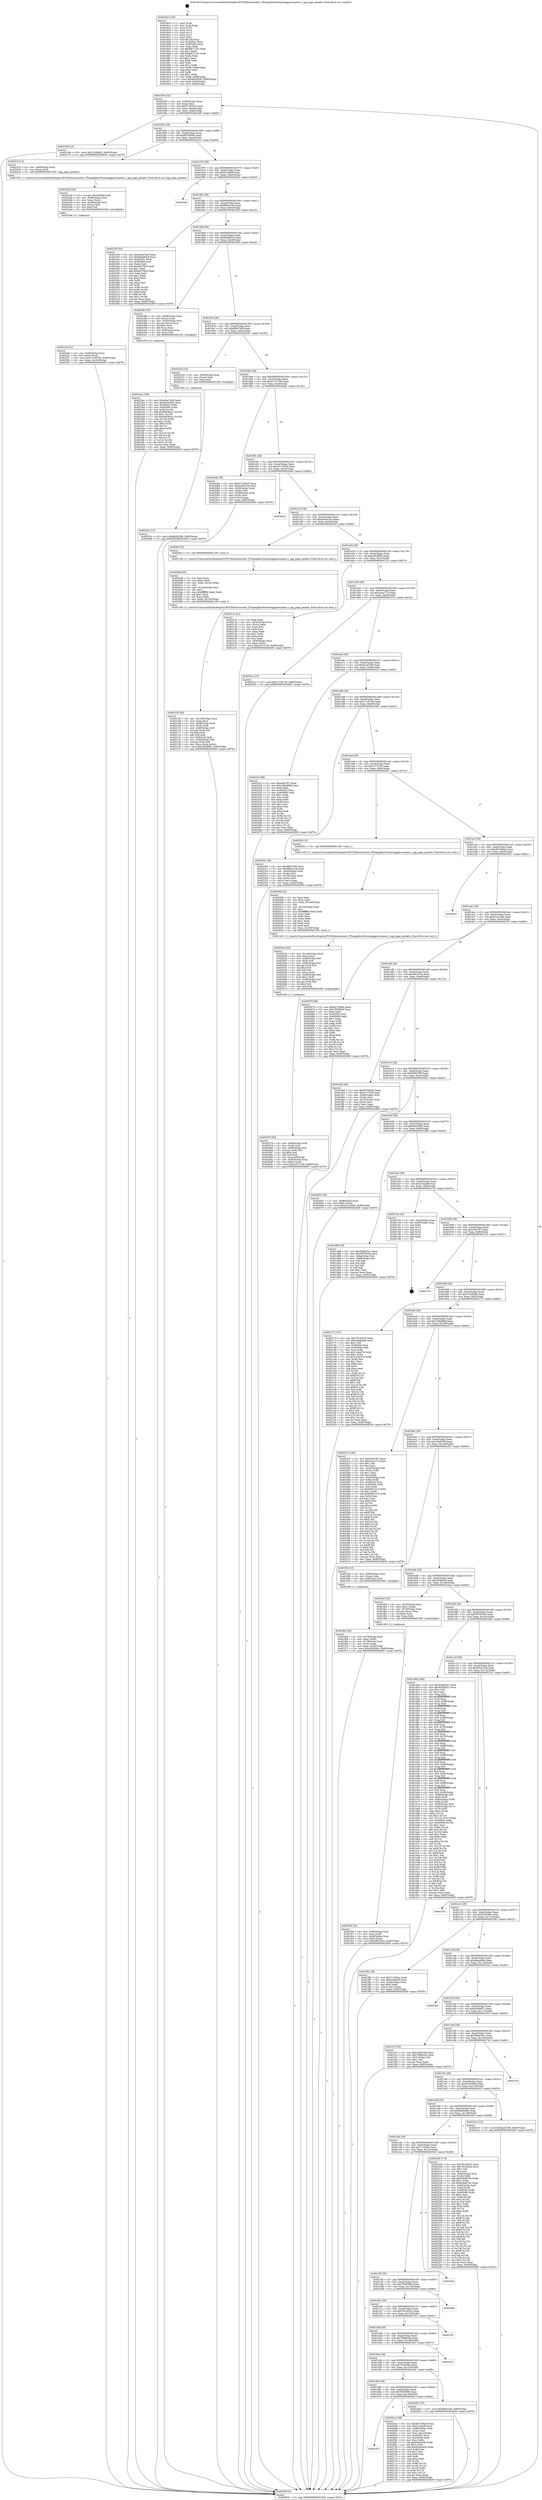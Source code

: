digraph "0x4018c0" {
  label = "0x4018c0 (/mnt/c/Users/mathe/Desktop/tcc/POCII/binaries/extr_FFmpeglibavformatoggparsespeex.c_ogg_page_packets_Final-ollvm.out::main(0))"
  labelloc = "t"
  node[shape=record]

  Entry [label="",width=0.3,height=0.3,shape=circle,fillcolor=black,style=filled]
  "0x401934" [label="{
     0x401934 [32]\l
     | [instrs]\l
     &nbsp;&nbsp;0x401934 \<+6\>: mov -0x90(%rbp),%eax\l
     &nbsp;&nbsp;0x40193a \<+2\>: mov %eax,%ecx\l
     &nbsp;&nbsp;0x40193c \<+6\>: sub $0x87228425,%ecx\l
     &nbsp;&nbsp;0x401942 \<+6\>: mov %eax,-0xa4(%rbp)\l
     &nbsp;&nbsp;0x401948 \<+6\>: mov %ecx,-0xa8(%rbp)\l
     &nbsp;&nbsp;0x40194e \<+6\>: je 0000000000402166 \<main+0x8a6\>\l
  }"]
  "0x402166" [label="{
     0x402166 [15]\l
     | [instrs]\l
     &nbsp;&nbsp;0x402166 \<+10\>: movl $0x123d9dd2,-0x90(%rbp)\l
     &nbsp;&nbsp;0x402170 \<+5\>: jmp 0000000000402839 \<main+0xf79\>\l
  }"]
  "0x401954" [label="{
     0x401954 [28]\l
     | [instrs]\l
     &nbsp;&nbsp;0x401954 \<+5\>: jmp 0000000000401959 \<main+0x99\>\l
     &nbsp;&nbsp;0x401959 \<+6\>: mov -0xa4(%rbp),%eax\l
     &nbsp;&nbsp;0x40195f \<+5\>: sub $0x8f74d0dd,%eax\l
     &nbsp;&nbsp;0x401964 \<+6\>: mov %eax,-0xac(%rbp)\l
     &nbsp;&nbsp;0x40196a \<+6\>: je 00000000004022c4 \<main+0xa04\>\l
  }"]
  Exit [label="",width=0.3,height=0.3,shape=circle,fillcolor=black,style=filled,peripheries=2]
  "0x4022c4" [label="{
     0x4022c4 [12]\l
     | [instrs]\l
     &nbsp;&nbsp;0x4022c4 \<+4\>: mov -0x68(%rbp),%rax\l
     &nbsp;&nbsp;0x4022c8 \<+3\>: mov (%rax),%rdi\l
     &nbsp;&nbsp;0x4022cb \<+5\>: call 00000000004015f0 \<ogg_page_packets\>\l
     | [calls]\l
     &nbsp;&nbsp;0x4015f0 \{1\} (/mnt/c/Users/mathe/Desktop/tcc/POCII/binaries/extr_FFmpeglibavformatoggparsespeex.c_ogg_page_packets_Final-ollvm.out::ogg_page_packets)\l
  }"]
  "0x401970" [label="{
     0x401970 [28]\l
     | [instrs]\l
     &nbsp;&nbsp;0x401970 \<+5\>: jmp 0000000000401975 \<main+0xb5\>\l
     &nbsp;&nbsp;0x401975 \<+6\>: mov -0xa4(%rbp),%eax\l
     &nbsp;&nbsp;0x40197b \<+5\>: sub $0x921ef82f,%eax\l
     &nbsp;&nbsp;0x401980 \<+6\>: mov %eax,-0xb0(%rbp)\l
     &nbsp;&nbsp;0x401986 \<+6\>: je 00000000004025ed \<main+0xd2d\>\l
  }"]
  "0x401d7c" [label="{
     0x401d7c\l
  }", style=dashed]
  "0x4025ed" [label="{
     0x4025ed\l
  }", style=dashed]
  "0x40198c" [label="{
     0x40198c [28]\l
     | [instrs]\l
     &nbsp;&nbsp;0x40198c \<+5\>: jmp 0000000000401991 \<main+0xd1\>\l
     &nbsp;&nbsp;0x401991 \<+6\>: mov -0xa4(%rbp),%eax\l
     &nbsp;&nbsp;0x401997 \<+5\>: sub $0x996c2c38,%eax\l
     &nbsp;&nbsp;0x40199c \<+6\>: mov %eax,-0xb4(%rbp)\l
     &nbsp;&nbsp;0x4019a2 \<+6\>: je 0000000000402330 \<main+0xa70\>\l
  }"]
  "0x4026ce" [label="{
     0x4026ce [108]\l
     | [instrs]\l
     &nbsp;&nbsp;0x4026ce \<+5\>: mov $0xd073b6eb,%eax\l
     &nbsp;&nbsp;0x4026d3 \<+5\>: mov $0x210aad8,%ecx\l
     &nbsp;&nbsp;0x4026d8 \<+7\>: mov -0x88(%rbp),%rdx\l
     &nbsp;&nbsp;0x4026df \<+2\>: mov (%rdx),%esi\l
     &nbsp;&nbsp;0x4026e1 \<+3\>: mov %esi,-0x2c(%rbp)\l
     &nbsp;&nbsp;0x4026e4 \<+7\>: mov 0x40505c,%esi\l
     &nbsp;&nbsp;0x4026eb \<+7\>: mov 0x405060,%edi\l
     &nbsp;&nbsp;0x4026f2 \<+3\>: mov %esi,%r8d\l
     &nbsp;&nbsp;0x4026f5 \<+7\>: sub $0x83e0c45b,%r8d\l
     &nbsp;&nbsp;0x4026fc \<+4\>: sub $0x1,%r8d\l
     &nbsp;&nbsp;0x402700 \<+7\>: add $0x83e0c45b,%r8d\l
     &nbsp;&nbsp;0x402707 \<+4\>: imul %r8d,%esi\l
     &nbsp;&nbsp;0x40270b \<+3\>: and $0x1,%esi\l
     &nbsp;&nbsp;0x40270e \<+3\>: cmp $0x0,%esi\l
     &nbsp;&nbsp;0x402711 \<+4\>: sete %r9b\l
     &nbsp;&nbsp;0x402715 \<+3\>: cmp $0xa,%edi\l
     &nbsp;&nbsp;0x402718 \<+4\>: setl %r10b\l
     &nbsp;&nbsp;0x40271c \<+3\>: mov %r9b,%r11b\l
     &nbsp;&nbsp;0x40271f \<+3\>: and %r10b,%r11b\l
     &nbsp;&nbsp;0x402722 \<+3\>: xor %r10b,%r9b\l
     &nbsp;&nbsp;0x402725 \<+3\>: or %r9b,%r11b\l
     &nbsp;&nbsp;0x402728 \<+4\>: test $0x1,%r11b\l
     &nbsp;&nbsp;0x40272c \<+3\>: cmovne %ecx,%eax\l
     &nbsp;&nbsp;0x40272f \<+6\>: mov %eax,-0x90(%rbp)\l
     &nbsp;&nbsp;0x402735 \<+5\>: jmp 0000000000402839 \<main+0xf79\>\l
  }"]
  "0x402330" [label="{
     0x402330 [91]\l
     | [instrs]\l
     &nbsp;&nbsp;0x402330 \<+5\>: mov $0x40ae7dc8,%eax\l
     &nbsp;&nbsp;0x402335 \<+5\>: mov $0x9abd83c9,%ecx\l
     &nbsp;&nbsp;0x40233a \<+7\>: mov 0x40505c,%edx\l
     &nbsp;&nbsp;0x402341 \<+7\>: mov 0x405060,%esi\l
     &nbsp;&nbsp;0x402348 \<+2\>: mov %edx,%edi\l
     &nbsp;&nbsp;0x40234a \<+6\>: sub $0x465790cf,%edi\l
     &nbsp;&nbsp;0x402350 \<+3\>: sub $0x1,%edi\l
     &nbsp;&nbsp;0x402353 \<+6\>: add $0x465790cf,%edi\l
     &nbsp;&nbsp;0x402359 \<+3\>: imul %edi,%edx\l
     &nbsp;&nbsp;0x40235c \<+3\>: and $0x1,%edx\l
     &nbsp;&nbsp;0x40235f \<+3\>: cmp $0x0,%edx\l
     &nbsp;&nbsp;0x402362 \<+4\>: sete %r8b\l
     &nbsp;&nbsp;0x402366 \<+3\>: cmp $0xa,%esi\l
     &nbsp;&nbsp;0x402369 \<+4\>: setl %r9b\l
     &nbsp;&nbsp;0x40236d \<+3\>: mov %r8b,%r10b\l
     &nbsp;&nbsp;0x402370 \<+3\>: and %r9b,%r10b\l
     &nbsp;&nbsp;0x402373 \<+3\>: xor %r9b,%r8b\l
     &nbsp;&nbsp;0x402376 \<+3\>: or %r8b,%r10b\l
     &nbsp;&nbsp;0x402379 \<+4\>: test $0x1,%r10b\l
     &nbsp;&nbsp;0x40237d \<+3\>: cmovne %ecx,%eax\l
     &nbsp;&nbsp;0x402380 \<+6\>: mov %eax,-0x90(%rbp)\l
     &nbsp;&nbsp;0x402386 \<+5\>: jmp 0000000000402839 \<main+0xf79\>\l
  }"]
  "0x4019a8" [label="{
     0x4019a8 [28]\l
     | [instrs]\l
     &nbsp;&nbsp;0x4019a8 \<+5\>: jmp 00000000004019ad \<main+0xed\>\l
     &nbsp;&nbsp;0x4019ad \<+6\>: mov -0xa4(%rbp),%eax\l
     &nbsp;&nbsp;0x4019b3 \<+5\>: sub $0x9abd83c9,%eax\l
     &nbsp;&nbsp;0x4019b8 \<+6\>: mov %eax,-0xb8(%rbp)\l
     &nbsp;&nbsp;0x4019be \<+6\>: je 000000000040238b \<main+0xacb\>\l
  }"]
  "0x40253c" [label="{
     0x40253c [15]\l
     | [instrs]\l
     &nbsp;&nbsp;0x40253c \<+10\>: movl $0xfd092386,-0x90(%rbp)\l
     &nbsp;&nbsp;0x402546 \<+5\>: jmp 0000000000402839 \<main+0xf79\>\l
  }"]
  "0x40238b" [label="{
     0x40238b [33]\l
     | [instrs]\l
     &nbsp;&nbsp;0x40238b \<+4\>: mov -0x68(%rbp),%rax\l
     &nbsp;&nbsp;0x40238f \<+3\>: mov (%rax),%rax\l
     &nbsp;&nbsp;0x402392 \<+4\>: mov -0x40(%rbp),%rcx\l
     &nbsp;&nbsp;0x402396 \<+3\>: movslq (%rcx),%rcx\l
     &nbsp;&nbsp;0x402399 \<+4\>: shl $0x4,%rcx\l
     &nbsp;&nbsp;0x40239d \<+3\>: add %rcx,%rax\l
     &nbsp;&nbsp;0x4023a0 \<+4\>: mov 0x8(%rax),%rax\l
     &nbsp;&nbsp;0x4023a4 \<+3\>: mov %rax,%rdi\l
     &nbsp;&nbsp;0x4023a7 \<+5\>: call 0000000000401030 \<free@plt\>\l
     | [calls]\l
     &nbsp;&nbsp;0x401030 \{1\} (unknown)\l
  }"]
  "0x4019c4" [label="{
     0x4019c4 [28]\l
     | [instrs]\l
     &nbsp;&nbsp;0x4019c4 \<+5\>: jmp 00000000004019c9 \<main+0x109\>\l
     &nbsp;&nbsp;0x4019c9 \<+6\>: mov -0xa4(%rbp),%eax\l
     &nbsp;&nbsp;0x4019cf \<+5\>: sub $0x9f947409,%eax\l
     &nbsp;&nbsp;0x4019d4 \<+6\>: mov %eax,-0xbc(%rbp)\l
     &nbsp;&nbsp;0x4019da \<+6\>: je 000000000040252d \<main+0xc6d\>\l
  }"]
  "0x4023ac" [label="{
     0x4023ac [100]\l
     | [instrs]\l
     &nbsp;&nbsp;0x4023ac \<+5\>: mov $0x40ae7dc8,%edx\l
     &nbsp;&nbsp;0x4023b1 \<+5\>: mov $0x620340d3,%esi\l
     &nbsp;&nbsp;0x4023b6 \<+8\>: mov 0x40505c,%r8d\l
     &nbsp;&nbsp;0x4023be \<+8\>: mov 0x405060,%r9d\l
     &nbsp;&nbsp;0x4023c6 \<+3\>: mov %r8d,%r10d\l
     &nbsp;&nbsp;0x4023c9 \<+7\>: add $0x90836ca1,%r10d\l
     &nbsp;&nbsp;0x4023d0 \<+4\>: sub $0x1,%r10d\l
     &nbsp;&nbsp;0x4023d4 \<+7\>: sub $0x90836ca1,%r10d\l
     &nbsp;&nbsp;0x4023db \<+4\>: imul %r10d,%r8d\l
     &nbsp;&nbsp;0x4023df \<+4\>: and $0x1,%r8d\l
     &nbsp;&nbsp;0x4023e3 \<+4\>: cmp $0x0,%r8d\l
     &nbsp;&nbsp;0x4023e7 \<+4\>: sete %r11b\l
     &nbsp;&nbsp;0x4023eb \<+4\>: cmp $0xa,%r9d\l
     &nbsp;&nbsp;0x4023ef \<+3\>: setl %bl\l
     &nbsp;&nbsp;0x4023f2 \<+3\>: mov %r11b,%r14b\l
     &nbsp;&nbsp;0x4023f5 \<+3\>: and %bl,%r14b\l
     &nbsp;&nbsp;0x4023f8 \<+3\>: xor %bl,%r11b\l
     &nbsp;&nbsp;0x4023fb \<+3\>: or %r11b,%r14b\l
     &nbsp;&nbsp;0x4023fe \<+4\>: test $0x1,%r14b\l
     &nbsp;&nbsp;0x402402 \<+3\>: cmovne %esi,%edx\l
     &nbsp;&nbsp;0x402405 \<+6\>: mov %edx,-0x90(%rbp)\l
     &nbsp;&nbsp;0x40240b \<+5\>: jmp 0000000000402839 \<main+0xf79\>\l
  }"]
  "0x40252d" [label="{
     0x40252d [15]\l
     | [instrs]\l
     &nbsp;&nbsp;0x40252d \<+4\>: mov -0x68(%rbp),%rax\l
     &nbsp;&nbsp;0x402531 \<+3\>: mov (%rax),%rax\l
     &nbsp;&nbsp;0x402534 \<+3\>: mov %rax,%rdi\l
     &nbsp;&nbsp;0x402537 \<+5\>: call 0000000000401030 \<free@plt\>\l
     | [calls]\l
     &nbsp;&nbsp;0x401030 \{1\} (unknown)\l
  }"]
  "0x4019e0" [label="{
     0x4019e0 [28]\l
     | [instrs]\l
     &nbsp;&nbsp;0x4019e0 \<+5\>: jmp 00000000004019e5 \<main+0x125\>\l
     &nbsp;&nbsp;0x4019e5 \<+6\>: mov -0xa4(%rbp),%eax\l
     &nbsp;&nbsp;0x4019eb \<+5\>: sub $0xa1071328,%eax\l
     &nbsp;&nbsp;0x4019f0 \<+6\>: mov %eax,-0xc0(%rbp)\l
     &nbsp;&nbsp;0x4019f6 \<+6\>: je 00000000004020ab \<main+0x7eb\>\l
  }"]
  "0x4022ed" [label="{
     0x4022ed [31]\l
     | [instrs]\l
     &nbsp;&nbsp;0x4022ed \<+4\>: mov -0x40(%rbp),%rcx\l
     &nbsp;&nbsp;0x4022f1 \<+6\>: movl $0x0,(%rcx)\l
     &nbsp;&nbsp;0x4022f7 \<+10\>: movl $0xc71d574b,-0x90(%rbp)\l
     &nbsp;&nbsp;0x402301 \<+6\>: mov %eax,-0x154(%rbp)\l
     &nbsp;&nbsp;0x402307 \<+5\>: jmp 0000000000402839 \<main+0xf79\>\l
  }"]
  "0x4020ab" [label="{
     0x4020ab [36]\l
     | [instrs]\l
     &nbsp;&nbsp;0x4020ab \<+5\>: mov $0x87228425,%eax\l
     &nbsp;&nbsp;0x4020b0 \<+5\>: mov $0xa4544164,%ecx\l
     &nbsp;&nbsp;0x4020b5 \<+4\>: mov -0x50(%rbp),%rdx\l
     &nbsp;&nbsp;0x4020b9 \<+2\>: mov (%rdx),%esi\l
     &nbsp;&nbsp;0x4020bb \<+4\>: mov -0x58(%rbp),%rdx\l
     &nbsp;&nbsp;0x4020bf \<+2\>: cmp (%rdx),%esi\l
     &nbsp;&nbsp;0x4020c1 \<+3\>: cmovl %ecx,%eax\l
     &nbsp;&nbsp;0x4020c4 \<+6\>: mov %eax,-0x90(%rbp)\l
     &nbsp;&nbsp;0x4020ca \<+5\>: jmp 0000000000402839 \<main+0xf79\>\l
  }"]
  "0x4019fc" [label="{
     0x4019fc [28]\l
     | [instrs]\l
     &nbsp;&nbsp;0x4019fc \<+5\>: jmp 0000000000401a01 \<main+0x141\>\l
     &nbsp;&nbsp;0x401a01 \<+6\>: mov -0xa4(%rbp),%eax\l
     &nbsp;&nbsp;0x401a07 \<+5\>: sub $0xa311b55d,%eax\l
     &nbsp;&nbsp;0x401a0c \<+6\>: mov %eax,-0xc4(%rbp)\l
     &nbsp;&nbsp;0x401a12 \<+6\>: je 000000000040264d \<main+0xd8d\>\l
  }"]
  "0x4022d0" [label="{
     0x4022d0 [29]\l
     | [instrs]\l
     &nbsp;&nbsp;0x4022d0 \<+10\>: movabs $0x4030b6,%rdi\l
     &nbsp;&nbsp;0x4022da \<+4\>: mov -0x48(%rbp),%rcx\l
     &nbsp;&nbsp;0x4022de \<+2\>: mov %eax,(%rcx)\l
     &nbsp;&nbsp;0x4022e0 \<+4\>: mov -0x48(%rbp),%rcx\l
     &nbsp;&nbsp;0x4022e4 \<+2\>: mov (%rcx),%esi\l
     &nbsp;&nbsp;0x4022e6 \<+2\>: mov $0x0,%al\l
     &nbsp;&nbsp;0x4022e8 \<+5\>: call 0000000000401040 \<printf@plt\>\l
     | [calls]\l
     &nbsp;&nbsp;0x401040 \{1\} (unknown)\l
  }"]
  "0x40264d" [label="{
     0x40264d\l
  }", style=dashed]
  "0x401a18" [label="{
     0x401a18 [28]\l
     | [instrs]\l
     &nbsp;&nbsp;0x401a18 \<+5\>: jmp 0000000000401a1d \<main+0x15d\>\l
     &nbsp;&nbsp;0x401a1d \<+6\>: mov -0xa4(%rbp),%eax\l
     &nbsp;&nbsp;0x401a23 \<+5\>: sub $0xa4544164,%eax\l
     &nbsp;&nbsp;0x401a28 \<+6\>: mov %eax,-0xc8(%rbp)\l
     &nbsp;&nbsp;0x401a2e \<+6\>: je 00000000004020cf \<main+0x80f\>\l
  }"]
  "0x401d60" [label="{
     0x401d60 [28]\l
     | [instrs]\l
     &nbsp;&nbsp;0x401d60 \<+5\>: jmp 0000000000401d65 \<main+0x4a5\>\l
     &nbsp;&nbsp;0x401d65 \<+6\>: mov -0xa4(%rbp),%eax\l
     &nbsp;&nbsp;0x401d6b \<+5\>: sub $0x7fd39856,%eax\l
     &nbsp;&nbsp;0x401d70 \<+6\>: mov %eax,-0x140(%rbp)\l
     &nbsp;&nbsp;0x401d76 \<+6\>: je 00000000004026ce \<main+0xe0e\>\l
  }"]
  "0x4020cf" [label="{
     0x4020cf [5]\l
     | [instrs]\l
     &nbsp;&nbsp;0x4020cf \<+5\>: call 0000000000401160 \<next_i\>\l
     | [calls]\l
     &nbsp;&nbsp;0x401160 \{1\} (/mnt/c/Users/mathe/Desktop/tcc/POCII/binaries/extr_FFmpeglibavformatoggparsespeex.c_ogg_page_packets_Final-ollvm.out::next_i)\l
  }"]
  "0x401a34" [label="{
     0x401a34 [28]\l
     | [instrs]\l
     &nbsp;&nbsp;0x401a34 \<+5\>: jmp 0000000000401a39 \<main+0x179\>\l
     &nbsp;&nbsp;0x401a39 \<+6\>: mov -0xa4(%rbp),%eax\l
     &nbsp;&nbsp;0x401a3f \<+5\>: sub $0xa463f96c,%eax\l
     &nbsp;&nbsp;0x401a44 \<+6\>: mov %eax,-0xcc(%rbp)\l
     &nbsp;&nbsp;0x401a4a \<+6\>: je 000000000040213c \<main+0x87c\>\l
  }"]
  "0x4022b5" [label="{
     0x4022b5 [15]\l
     | [instrs]\l
     &nbsp;&nbsp;0x4022b5 \<+10\>: movl $0xe9fc3244,-0x90(%rbp)\l
     &nbsp;&nbsp;0x4022bf \<+5\>: jmp 0000000000402839 \<main+0xf79\>\l
  }"]
  "0x40213c" [label="{
     0x40213c [42]\l
     | [instrs]\l
     &nbsp;&nbsp;0x40213c \<+2\>: xor %eax,%eax\l
     &nbsp;&nbsp;0x40213e \<+4\>: mov -0x50(%rbp),%rcx\l
     &nbsp;&nbsp;0x402142 \<+2\>: mov (%rcx),%edx\l
     &nbsp;&nbsp;0x402144 \<+2\>: mov %eax,%esi\l
     &nbsp;&nbsp;0x402146 \<+2\>: sub %edx,%esi\l
     &nbsp;&nbsp;0x402148 \<+2\>: mov %eax,%edx\l
     &nbsp;&nbsp;0x40214a \<+3\>: sub $0x1,%edx\l
     &nbsp;&nbsp;0x40214d \<+2\>: add %edx,%esi\l
     &nbsp;&nbsp;0x40214f \<+2\>: sub %esi,%eax\l
     &nbsp;&nbsp;0x402151 \<+4\>: mov -0x50(%rbp),%rcx\l
     &nbsp;&nbsp;0x402155 \<+2\>: mov %eax,(%rcx)\l
     &nbsp;&nbsp;0x402157 \<+10\>: movl $0xa1071328,-0x90(%rbp)\l
     &nbsp;&nbsp;0x402161 \<+5\>: jmp 0000000000402839 \<main+0xf79\>\l
  }"]
  "0x401a50" [label="{
     0x401a50 [28]\l
     | [instrs]\l
     &nbsp;&nbsp;0x401a50 \<+5\>: jmp 0000000000401a55 \<main+0x195\>\l
     &nbsp;&nbsp;0x401a55 \<+6\>: mov -0xa4(%rbp),%eax\l
     &nbsp;&nbsp;0x401a5b \<+5\>: sub $0xacecc774,%eax\l
     &nbsp;&nbsp;0x401a60 \<+6\>: mov %eax,-0xd0(%rbp)\l
     &nbsp;&nbsp;0x401a66 \<+6\>: je 000000000040251e \<main+0xc5e\>\l
  }"]
  "0x401d44" [label="{
     0x401d44 [28]\l
     | [instrs]\l
     &nbsp;&nbsp;0x401d44 \<+5\>: jmp 0000000000401d49 \<main+0x489\>\l
     &nbsp;&nbsp;0x401d49 \<+6\>: mov -0xa4(%rbp),%eax\l
     &nbsp;&nbsp;0x401d4f \<+5\>: sub $0x7d1b55be,%eax\l
     &nbsp;&nbsp;0x401d54 \<+6\>: mov %eax,-0x13c(%rbp)\l
     &nbsp;&nbsp;0x401d5a \<+6\>: je 00000000004022b5 \<main+0x9f5\>\l
  }"]
  "0x40251e" [label="{
     0x40251e [15]\l
     | [instrs]\l
     &nbsp;&nbsp;0x40251e \<+10\>: movl $0xc71d574b,-0x90(%rbp)\l
     &nbsp;&nbsp;0x402528 \<+5\>: jmp 0000000000402839 \<main+0xf79\>\l
  }"]
  "0x401a6c" [label="{
     0x401a6c [28]\l
     | [instrs]\l
     &nbsp;&nbsp;0x401a6c \<+5\>: jmp 0000000000401a71 \<main+0x1b1\>\l
     &nbsp;&nbsp;0x401a71 \<+6\>: mov -0xa4(%rbp),%eax\l
     &nbsp;&nbsp;0x401a77 \<+5\>: sub $0xbacd7df5,%eax\l
     &nbsp;&nbsp;0x401a7c \<+6\>: mov %eax,-0xd4(%rbp)\l
     &nbsp;&nbsp;0x401a82 \<+6\>: je 000000000040241f \<main+0xb5f\>\l
  }"]
  "0x401f33" [label="{
     0x401f33\l
  }", style=dashed]
  "0x40241f" [label="{
     0x40241f [86]\l
     | [instrs]\l
     &nbsp;&nbsp;0x40241f \<+5\>: mov $0xe5be787,%eax\l
     &nbsp;&nbsp;0x402424 \<+5\>: mov $0x1d8a998d,%ecx\l
     &nbsp;&nbsp;0x402429 \<+2\>: xor %edx,%edx\l
     &nbsp;&nbsp;0x40242b \<+7\>: mov 0x40505c,%esi\l
     &nbsp;&nbsp;0x402432 \<+7\>: mov 0x405060,%edi\l
     &nbsp;&nbsp;0x402439 \<+3\>: sub $0x1,%edx\l
     &nbsp;&nbsp;0x40243c \<+3\>: mov %esi,%r8d\l
     &nbsp;&nbsp;0x40243f \<+3\>: add %edx,%r8d\l
     &nbsp;&nbsp;0x402442 \<+4\>: imul %r8d,%esi\l
     &nbsp;&nbsp;0x402446 \<+3\>: and $0x1,%esi\l
     &nbsp;&nbsp;0x402449 \<+3\>: cmp $0x0,%esi\l
     &nbsp;&nbsp;0x40244c \<+4\>: sete %r9b\l
     &nbsp;&nbsp;0x402450 \<+3\>: cmp $0xa,%edi\l
     &nbsp;&nbsp;0x402453 \<+4\>: setl %r10b\l
     &nbsp;&nbsp;0x402457 \<+3\>: mov %r9b,%r11b\l
     &nbsp;&nbsp;0x40245a \<+3\>: and %r10b,%r11b\l
     &nbsp;&nbsp;0x40245d \<+3\>: xor %r10b,%r9b\l
     &nbsp;&nbsp;0x402460 \<+3\>: or %r9b,%r11b\l
     &nbsp;&nbsp;0x402463 \<+4\>: test $0x1,%r11b\l
     &nbsp;&nbsp;0x402467 \<+3\>: cmovne %ecx,%eax\l
     &nbsp;&nbsp;0x40246a \<+6\>: mov %eax,-0x90(%rbp)\l
     &nbsp;&nbsp;0x402470 \<+5\>: jmp 0000000000402839 \<main+0xf79\>\l
  }"]
  "0x401a88" [label="{
     0x401a88 [28]\l
     | [instrs]\l
     &nbsp;&nbsp;0x401a88 \<+5\>: jmp 0000000000401a8d \<main+0x1cd\>\l
     &nbsp;&nbsp;0x401a8d \<+6\>: mov -0xa4(%rbp),%eax\l
     &nbsp;&nbsp;0x401a93 \<+5\>: sub $0xc71d574b,%eax\l
     &nbsp;&nbsp;0x401a98 \<+6\>: mov %eax,-0xd8(%rbp)\l
     &nbsp;&nbsp;0x401a9e \<+6\>: je 000000000040230c \<main+0xa4c\>\l
  }"]
  "0x401d28" [label="{
     0x401d28 [28]\l
     | [instrs]\l
     &nbsp;&nbsp;0x401d28 \<+5\>: jmp 0000000000401d2d \<main+0x46d\>\l
     &nbsp;&nbsp;0x401d2d \<+6\>: mov -0xa4(%rbp),%eax\l
     &nbsp;&nbsp;0x401d33 \<+5\>: sub $0x789bb5a5,%eax\l
     &nbsp;&nbsp;0x401d38 \<+6\>: mov %eax,-0x138(%rbp)\l
     &nbsp;&nbsp;0x401d3e \<+6\>: je 0000000000401f33 \<main+0x673\>\l
  }"]
  "0x40230c" [label="{
     0x40230c [36]\l
     | [instrs]\l
     &nbsp;&nbsp;0x40230c \<+5\>: mov $0x9f947409,%eax\l
     &nbsp;&nbsp;0x402311 \<+5\>: mov $0x996c2c38,%ecx\l
     &nbsp;&nbsp;0x402316 \<+4\>: mov -0x40(%rbp),%rdx\l
     &nbsp;&nbsp;0x40231a \<+2\>: mov (%rdx),%esi\l
     &nbsp;&nbsp;0x40231c \<+4\>: mov -0x70(%rbp),%rdx\l
     &nbsp;&nbsp;0x402320 \<+2\>: cmp (%rdx),%esi\l
     &nbsp;&nbsp;0x402322 \<+3\>: cmovl %ecx,%eax\l
     &nbsp;&nbsp;0x402325 \<+6\>: mov %eax,-0x90(%rbp)\l
     &nbsp;&nbsp;0x40232b \<+5\>: jmp 0000000000402839 \<main+0xf79\>\l
  }"]
  "0x401aa4" [label="{
     0x401aa4 [28]\l
     | [instrs]\l
     &nbsp;&nbsp;0x401aa4 \<+5\>: jmp 0000000000401aa9 \<main+0x1e9\>\l
     &nbsp;&nbsp;0x401aa9 \<+6\>: mov -0xa4(%rbp),%eax\l
     &nbsp;&nbsp;0x401aaf \<+5\>: sub $0xce772cf4,%eax\l
     &nbsp;&nbsp;0x401ab4 \<+6\>: mov %eax,-0xdc(%rbp)\l
     &nbsp;&nbsp;0x401aba \<+6\>: je 0000000000402001 \<main+0x741\>\l
  }"]
  "0x402791" [label="{
     0x402791\l
  }", style=dashed]
  "0x402001" [label="{
     0x402001 [5]\l
     | [instrs]\l
     &nbsp;&nbsp;0x402001 \<+5\>: call 0000000000401160 \<next_i\>\l
     | [calls]\l
     &nbsp;&nbsp;0x401160 \{1\} (/mnt/c/Users/mathe/Desktop/tcc/POCII/binaries/extr_FFmpeglibavformatoggparsespeex.c_ogg_page_packets_Final-ollvm.out::next_i)\l
  }"]
  "0x401ac0" [label="{
     0x401ac0 [28]\l
     | [instrs]\l
     &nbsp;&nbsp;0x401ac0 \<+5\>: jmp 0000000000401ac5 \<main+0x205\>\l
     &nbsp;&nbsp;0x401ac5 \<+6\>: mov -0xa4(%rbp),%eax\l
     &nbsp;&nbsp;0x401acb \<+5\>: sub $0xd073b6eb,%eax\l
     &nbsp;&nbsp;0x401ad0 \<+6\>: mov %eax,-0xe0(%rbp)\l
     &nbsp;&nbsp;0x401ad6 \<+6\>: je 0000000000402821 \<main+0xf61\>\l
  }"]
  "0x401d0c" [label="{
     0x401d0c [28]\l
     | [instrs]\l
     &nbsp;&nbsp;0x401d0c \<+5\>: jmp 0000000000401d11 \<main+0x451\>\l
     &nbsp;&nbsp;0x401d11 \<+6\>: mov -0xa4(%rbp),%eax\l
     &nbsp;&nbsp;0x401d17 \<+5\>: sub $0x781e9325,%eax\l
     &nbsp;&nbsp;0x401d1c \<+6\>: mov %eax,-0x134(%rbp)\l
     &nbsp;&nbsp;0x401d22 \<+6\>: je 0000000000402791 \<main+0xed1\>\l
  }"]
  "0x402821" [label="{
     0x402821\l
  }", style=dashed]
  "0x401adc" [label="{
     0x401adc [28]\l
     | [instrs]\l
     &nbsp;&nbsp;0x401adc \<+5\>: jmp 0000000000401ae1 \<main+0x221\>\l
     &nbsp;&nbsp;0x401ae1 \<+6\>: mov -0xa4(%rbp),%eax\l
     &nbsp;&nbsp;0x401ae7 \<+5\>: sub $0xe321dae0,%eax\l
     &nbsp;&nbsp;0x401aec \<+6\>: mov %eax,-0xe4(%rbp)\l
     &nbsp;&nbsp;0x401af2 \<+6\>: je 0000000000402678 \<main+0xdb8\>\l
  }"]
  "0x40280d" [label="{
     0x40280d\l
  }", style=dashed]
  "0x402678" [label="{
     0x402678 [86]\l
     | [instrs]\l
     &nbsp;&nbsp;0x402678 \<+5\>: mov $0xd073b6eb,%eax\l
     &nbsp;&nbsp;0x40267d \<+5\>: mov $0x7fd39856,%ecx\l
     &nbsp;&nbsp;0x402682 \<+2\>: xor %edx,%edx\l
     &nbsp;&nbsp;0x402684 \<+7\>: mov 0x40505c,%esi\l
     &nbsp;&nbsp;0x40268b \<+7\>: mov 0x405060,%edi\l
     &nbsp;&nbsp;0x402692 \<+3\>: sub $0x1,%edx\l
     &nbsp;&nbsp;0x402695 \<+3\>: mov %esi,%r8d\l
     &nbsp;&nbsp;0x402698 \<+3\>: add %edx,%r8d\l
     &nbsp;&nbsp;0x40269b \<+4\>: imul %r8d,%esi\l
     &nbsp;&nbsp;0x40269f \<+3\>: and $0x1,%esi\l
     &nbsp;&nbsp;0x4026a2 \<+3\>: cmp $0x0,%esi\l
     &nbsp;&nbsp;0x4026a5 \<+4\>: sete %r9b\l
     &nbsp;&nbsp;0x4026a9 \<+3\>: cmp $0xa,%edi\l
     &nbsp;&nbsp;0x4026ac \<+4\>: setl %r10b\l
     &nbsp;&nbsp;0x4026b0 \<+3\>: mov %r9b,%r11b\l
     &nbsp;&nbsp;0x4026b3 \<+3\>: and %r10b,%r11b\l
     &nbsp;&nbsp;0x4026b6 \<+3\>: xor %r10b,%r9b\l
     &nbsp;&nbsp;0x4026b9 \<+3\>: or %r9b,%r11b\l
     &nbsp;&nbsp;0x4026bc \<+4\>: test $0x1,%r11b\l
     &nbsp;&nbsp;0x4026c0 \<+3\>: cmovne %ecx,%eax\l
     &nbsp;&nbsp;0x4026c3 \<+6\>: mov %eax,-0x90(%rbp)\l
     &nbsp;&nbsp;0x4026c9 \<+5\>: jmp 0000000000402839 \<main+0xf79\>\l
  }"]
  "0x401af8" [label="{
     0x401af8 [28]\l
     | [instrs]\l
     &nbsp;&nbsp;0x401af8 \<+5\>: jmp 0000000000401afd \<main+0x23d\>\l
     &nbsp;&nbsp;0x401afd \<+6\>: mov -0xa4(%rbp),%eax\l
     &nbsp;&nbsp;0x401b03 \<+5\>: sub $0xe9fc3244,%eax\l
     &nbsp;&nbsp;0x401b08 \<+6\>: mov %eax,-0xe8(%rbp)\l
     &nbsp;&nbsp;0x401b0e \<+6\>: je 0000000000401fdd \<main+0x71d\>\l
  }"]
  "0x401cf0" [label="{
     0x401cf0 [28]\l
     | [instrs]\l
     &nbsp;&nbsp;0x401cf0 \<+5\>: jmp 0000000000401cf5 \<main+0x435\>\l
     &nbsp;&nbsp;0x401cf5 \<+6\>: mov -0xa4(%rbp),%eax\l
     &nbsp;&nbsp;0x401cfb \<+5\>: sub $0x766850b9,%eax\l
     &nbsp;&nbsp;0x401d00 \<+6\>: mov %eax,-0x130(%rbp)\l
     &nbsp;&nbsp;0x401d06 \<+6\>: je 000000000040280d \<main+0xf4d\>\l
  }"]
  "0x401fdd" [label="{
     0x401fdd [36]\l
     | [instrs]\l
     &nbsp;&nbsp;0x401fdd \<+5\>: mov $0x8f74d0dd,%eax\l
     &nbsp;&nbsp;0x401fe2 \<+5\>: mov $0xce772cf4,%ecx\l
     &nbsp;&nbsp;0x401fe7 \<+4\>: mov -0x60(%rbp),%rdx\l
     &nbsp;&nbsp;0x401feb \<+2\>: mov (%rdx),%esi\l
     &nbsp;&nbsp;0x401fed \<+4\>: mov -0x70(%rbp),%rdx\l
     &nbsp;&nbsp;0x401ff1 \<+2\>: cmp (%rdx),%esi\l
     &nbsp;&nbsp;0x401ff3 \<+3\>: cmovl %ecx,%eax\l
     &nbsp;&nbsp;0x401ff6 \<+6\>: mov %eax,-0x90(%rbp)\l
     &nbsp;&nbsp;0x401ffc \<+5\>: jmp 0000000000402839 \<main+0xf79\>\l
  }"]
  "0x401b14" [label="{
     0x401b14 [28]\l
     | [instrs]\l
     &nbsp;&nbsp;0x401b14 \<+5\>: jmp 0000000000401b19 \<main+0x259\>\l
     &nbsp;&nbsp;0x401b19 \<+6\>: mov -0xa4(%rbp),%eax\l
     &nbsp;&nbsp;0x401b1f \<+5\>: sub $0xfd092386,%eax\l
     &nbsp;&nbsp;0x401b24 \<+6\>: mov %eax,-0xec(%rbp)\l
     &nbsp;&nbsp;0x401b2a \<+6\>: je 000000000040265c \<main+0xd9c\>\l
  }"]
  "0x40254b" [label="{
     0x40254b\l
  }", style=dashed]
  "0x40265c" [label="{
     0x40265c [28]\l
     | [instrs]\l
     &nbsp;&nbsp;0x40265c \<+7\>: mov -0x88(%rbp),%rax\l
     &nbsp;&nbsp;0x402663 \<+6\>: movl $0x0,(%rax)\l
     &nbsp;&nbsp;0x402669 \<+10\>: movl $0xe321dae0,-0x90(%rbp)\l
     &nbsp;&nbsp;0x402673 \<+5\>: jmp 0000000000402839 \<main+0xf79\>\l
  }"]
  "0x401b30" [label="{
     0x401b30 [28]\l
     | [instrs]\l
     &nbsp;&nbsp;0x401b30 \<+5\>: jmp 0000000000401b35 \<main+0x275\>\l
     &nbsp;&nbsp;0x401b35 \<+6\>: mov -0xa4(%rbp),%eax\l
     &nbsp;&nbsp;0x401b3b \<+5\>: sub $0xfeeb5930,%eax\l
     &nbsp;&nbsp;0x401b40 \<+6\>: mov %eax,-0xf0(%rbp)\l
     &nbsp;&nbsp;0x401b46 \<+6\>: je 0000000000401d86 \<main+0x4c6\>\l
  }"]
  "0x401cd4" [label="{
     0x401cd4 [28]\l
     | [instrs]\l
     &nbsp;&nbsp;0x401cd4 \<+5\>: jmp 0000000000401cd9 \<main+0x419\>\l
     &nbsp;&nbsp;0x401cd9 \<+6\>: mov -0xa4(%rbp),%eax\l
     &nbsp;&nbsp;0x401cdf \<+5\>: sub $0x711f36ac,%eax\l
     &nbsp;&nbsp;0x401ce4 \<+6\>: mov %eax,-0x12c(%rbp)\l
     &nbsp;&nbsp;0x401cea \<+6\>: je 000000000040254b \<main+0xc8b\>\l
  }"]
  "0x401d86" [label="{
     0x401d86 [53]\l
     | [instrs]\l
     &nbsp;&nbsp;0x401d86 \<+5\>: mov $0x50bd53e1,%eax\l
     &nbsp;&nbsp;0x401d8b \<+5\>: mov $0x3879533d,%ecx\l
     &nbsp;&nbsp;0x401d90 \<+6\>: mov -0x8a(%rbp),%dl\l
     &nbsp;&nbsp;0x401d96 \<+7\>: mov -0x89(%rbp),%sil\l
     &nbsp;&nbsp;0x401d9d \<+3\>: mov %dl,%dil\l
     &nbsp;&nbsp;0x401da0 \<+3\>: and %sil,%dil\l
     &nbsp;&nbsp;0x401da3 \<+3\>: xor %sil,%dl\l
     &nbsp;&nbsp;0x401da6 \<+3\>: or %dl,%dil\l
     &nbsp;&nbsp;0x401da9 \<+4\>: test $0x1,%dil\l
     &nbsp;&nbsp;0x401dad \<+3\>: cmovne %ecx,%eax\l
     &nbsp;&nbsp;0x401db0 \<+6\>: mov %eax,-0x90(%rbp)\l
     &nbsp;&nbsp;0x401db6 \<+5\>: jmp 0000000000402839 \<main+0xf79\>\l
  }"]
  "0x401b4c" [label="{
     0x401b4c [28]\l
     | [instrs]\l
     &nbsp;&nbsp;0x401b4c \<+5\>: jmp 0000000000401b51 \<main+0x291\>\l
     &nbsp;&nbsp;0x401b51 \<+6\>: mov -0xa4(%rbp),%eax\l
     &nbsp;&nbsp;0x401b57 \<+5\>: sub $0x210aad8,%eax\l
     &nbsp;&nbsp;0x401b5c \<+6\>: mov %eax,-0xf4(%rbp)\l
     &nbsp;&nbsp;0x401b62 \<+6\>: je 000000000040273a \<main+0xe7a\>\l
  }"]
  "0x402839" [label="{
     0x402839 [5]\l
     | [instrs]\l
     &nbsp;&nbsp;0x402839 \<+5\>: jmp 0000000000401934 \<main+0x74\>\l
  }"]
  "0x4018c0" [label="{
     0x4018c0 [116]\l
     | [instrs]\l
     &nbsp;&nbsp;0x4018c0 \<+1\>: push %rbp\l
     &nbsp;&nbsp;0x4018c1 \<+3\>: mov %rsp,%rbp\l
     &nbsp;&nbsp;0x4018c4 \<+2\>: push %r15\l
     &nbsp;&nbsp;0x4018c6 \<+2\>: push %r14\l
     &nbsp;&nbsp;0x4018c8 \<+2\>: push %r13\l
     &nbsp;&nbsp;0x4018ca \<+2\>: push %r12\l
     &nbsp;&nbsp;0x4018cc \<+1\>: push %rbx\l
     &nbsp;&nbsp;0x4018cd \<+7\>: sub $0x138,%rsp\l
     &nbsp;&nbsp;0x4018d4 \<+7\>: mov 0x40505c,%eax\l
     &nbsp;&nbsp;0x4018db \<+7\>: mov 0x405060,%ecx\l
     &nbsp;&nbsp;0x4018e2 \<+2\>: mov %eax,%edx\l
     &nbsp;&nbsp;0x4018e4 \<+6\>: sub $0xfdb7110c,%edx\l
     &nbsp;&nbsp;0x4018ea \<+3\>: sub $0x1,%edx\l
     &nbsp;&nbsp;0x4018ed \<+6\>: add $0xfdb7110c,%edx\l
     &nbsp;&nbsp;0x4018f3 \<+3\>: imul %edx,%eax\l
     &nbsp;&nbsp;0x4018f6 \<+3\>: and $0x1,%eax\l
     &nbsp;&nbsp;0x4018f9 \<+3\>: cmp $0x0,%eax\l
     &nbsp;&nbsp;0x4018fc \<+4\>: sete %r8b\l
     &nbsp;&nbsp;0x401900 \<+4\>: and $0x1,%r8b\l
     &nbsp;&nbsp;0x401904 \<+7\>: mov %r8b,-0x8a(%rbp)\l
     &nbsp;&nbsp;0x40190b \<+3\>: cmp $0xa,%ecx\l
     &nbsp;&nbsp;0x40190e \<+4\>: setl %r8b\l
     &nbsp;&nbsp;0x401912 \<+4\>: and $0x1,%r8b\l
     &nbsp;&nbsp;0x401916 \<+7\>: mov %r8b,-0x89(%rbp)\l
     &nbsp;&nbsp;0x40191d \<+10\>: movl $0xfeeb5930,-0x90(%rbp)\l
     &nbsp;&nbsp;0x401927 \<+6\>: mov %edi,-0x94(%rbp)\l
     &nbsp;&nbsp;0x40192d \<+7\>: mov %rsi,-0xa0(%rbp)\l
  }"]
  "0x402208" [label="{
     0x402208 [173]\l
     | [instrs]\l
     &nbsp;&nbsp;0x402208 \<+5\>: mov $0x781e9325,%eax\l
     &nbsp;&nbsp;0x40220d \<+5\>: mov $0x7d1b55be,%ecx\l
     &nbsp;&nbsp;0x402212 \<+2\>: mov $0x1,%dl\l
     &nbsp;&nbsp;0x402214 \<+2\>: xor %esi,%esi\l
     &nbsp;&nbsp;0x402216 \<+4\>: mov -0x60(%rbp),%rdi\l
     &nbsp;&nbsp;0x40221a \<+3\>: mov (%rdi),%r8d\l
     &nbsp;&nbsp;0x40221d \<+7\>: add $0xb29dd7d5,%r8d\l
     &nbsp;&nbsp;0x402224 \<+4\>: add $0x1,%r8d\l
     &nbsp;&nbsp;0x402228 \<+7\>: sub $0xb29dd7d5,%r8d\l
     &nbsp;&nbsp;0x40222f \<+4\>: mov -0x60(%rbp),%rdi\l
     &nbsp;&nbsp;0x402233 \<+3\>: mov %r8d,(%rdi)\l
     &nbsp;&nbsp;0x402236 \<+8\>: mov 0x40505c,%r8d\l
     &nbsp;&nbsp;0x40223e \<+8\>: mov 0x405060,%r9d\l
     &nbsp;&nbsp;0x402246 \<+3\>: sub $0x1,%esi\l
     &nbsp;&nbsp;0x402249 \<+3\>: mov %r8d,%r10d\l
     &nbsp;&nbsp;0x40224c \<+3\>: add %esi,%r10d\l
     &nbsp;&nbsp;0x40224f \<+4\>: imul %r10d,%r8d\l
     &nbsp;&nbsp;0x402253 \<+4\>: and $0x1,%r8d\l
     &nbsp;&nbsp;0x402257 \<+4\>: cmp $0x0,%r8d\l
     &nbsp;&nbsp;0x40225b \<+4\>: sete %r11b\l
     &nbsp;&nbsp;0x40225f \<+4\>: cmp $0xa,%r9d\l
     &nbsp;&nbsp;0x402263 \<+3\>: setl %bl\l
     &nbsp;&nbsp;0x402266 \<+3\>: mov %r11b,%r14b\l
     &nbsp;&nbsp;0x402269 \<+4\>: xor $0xff,%r14b\l
     &nbsp;&nbsp;0x40226d \<+3\>: mov %bl,%r15b\l
     &nbsp;&nbsp;0x402270 \<+4\>: xor $0xff,%r15b\l
     &nbsp;&nbsp;0x402274 \<+3\>: xor $0x1,%dl\l
     &nbsp;&nbsp;0x402277 \<+3\>: mov %r14b,%r12b\l
     &nbsp;&nbsp;0x40227a \<+4\>: and $0xff,%r12b\l
     &nbsp;&nbsp;0x40227e \<+3\>: and %dl,%r11b\l
     &nbsp;&nbsp;0x402281 \<+3\>: mov %r15b,%r13b\l
     &nbsp;&nbsp;0x402284 \<+4\>: and $0xff,%r13b\l
     &nbsp;&nbsp;0x402288 \<+2\>: and %dl,%bl\l
     &nbsp;&nbsp;0x40228a \<+3\>: or %r11b,%r12b\l
     &nbsp;&nbsp;0x40228d \<+3\>: or %bl,%r13b\l
     &nbsp;&nbsp;0x402290 \<+3\>: xor %r13b,%r12b\l
     &nbsp;&nbsp;0x402293 \<+3\>: or %r15b,%r14b\l
     &nbsp;&nbsp;0x402296 \<+4\>: xor $0xff,%r14b\l
     &nbsp;&nbsp;0x40229a \<+3\>: or $0x1,%dl\l
     &nbsp;&nbsp;0x40229d \<+3\>: and %dl,%r14b\l
     &nbsp;&nbsp;0x4022a0 \<+3\>: or %r14b,%r12b\l
     &nbsp;&nbsp;0x4022a3 \<+4\>: test $0x1,%r12b\l
     &nbsp;&nbsp;0x4022a7 \<+3\>: cmovne %ecx,%eax\l
     &nbsp;&nbsp;0x4022aa \<+6\>: mov %eax,-0x90(%rbp)\l
     &nbsp;&nbsp;0x4022b0 \<+5\>: jmp 0000000000402839 \<main+0xf79\>\l
  }"]
  "0x40273a" [label="{
     0x40273a [18]\l
     | [instrs]\l
     &nbsp;&nbsp;0x40273a \<+3\>: mov -0x2c(%rbp),%eax\l
     &nbsp;&nbsp;0x40273d \<+4\>: lea -0x28(%rbp),%rsp\l
     &nbsp;&nbsp;0x402741 \<+1\>: pop %rbx\l
     &nbsp;&nbsp;0x402742 \<+2\>: pop %r12\l
     &nbsp;&nbsp;0x402744 \<+2\>: pop %r13\l
     &nbsp;&nbsp;0x402746 \<+2\>: pop %r14\l
     &nbsp;&nbsp;0x402748 \<+2\>: pop %r15\l
     &nbsp;&nbsp;0x40274a \<+1\>: pop %rbp\l
     &nbsp;&nbsp;0x40274b \<+1\>: ret\l
  }"]
  "0x401b68" [label="{
     0x401b68 [28]\l
     | [instrs]\l
     &nbsp;&nbsp;0x401b68 \<+5\>: jmp 0000000000401b6d \<main+0x2ad\>\l
     &nbsp;&nbsp;0x401b6d \<+6\>: mov -0xa4(%rbp),%eax\l
     &nbsp;&nbsp;0x401b73 \<+5\>: sub $0xe5be787,%eax\l
     &nbsp;&nbsp;0x401b78 \<+6\>: mov %eax,-0xf8(%rbp)\l
     &nbsp;&nbsp;0x401b7e \<+6\>: je 00000000004027e3 \<main+0xf23\>\l
  }"]
  "0x401cb8" [label="{
     0x401cb8 [28]\l
     | [instrs]\l
     &nbsp;&nbsp;0x401cb8 \<+5\>: jmp 0000000000401cbd \<main+0x3fd\>\l
     &nbsp;&nbsp;0x401cbd \<+6\>: mov -0xa4(%rbp),%eax\l
     &nbsp;&nbsp;0x401cc3 \<+5\>: sub $0x6ab6ba0b,%eax\l
     &nbsp;&nbsp;0x401cc8 \<+6\>: mov %eax,-0x128(%rbp)\l
     &nbsp;&nbsp;0x401cce \<+6\>: je 0000000000402208 \<main+0x948\>\l
  }"]
  "0x4027e3" [label="{
     0x4027e3\l
  }", style=dashed]
  "0x401b84" [label="{
     0x401b84 [28]\l
     | [instrs]\l
     &nbsp;&nbsp;0x401b84 \<+5\>: jmp 0000000000401b89 \<main+0x2c9\>\l
     &nbsp;&nbsp;0x401b89 \<+6\>: mov -0xa4(%rbp),%eax\l
     &nbsp;&nbsp;0x401b8f \<+5\>: sub $0x123d9dd2,%eax\l
     &nbsp;&nbsp;0x401b94 \<+6\>: mov %eax,-0xfc(%rbp)\l
     &nbsp;&nbsp;0x401b9a \<+6\>: je 0000000000402175 \<main+0x8b5\>\l
  }"]
  "0x402410" [label="{
     0x402410 [15]\l
     | [instrs]\l
     &nbsp;&nbsp;0x402410 \<+10\>: movl $0xbacd7df5,-0x90(%rbp)\l
     &nbsp;&nbsp;0x40241a \<+5\>: jmp 0000000000402839 \<main+0xf79\>\l
  }"]
  "0x402175" [label="{
     0x402175 [147]\l
     | [instrs]\l
     &nbsp;&nbsp;0x402175 \<+5\>: mov $0x781e9325,%eax\l
     &nbsp;&nbsp;0x40217a \<+5\>: mov $0x6ab6ba0b,%ecx\l
     &nbsp;&nbsp;0x40217f \<+2\>: mov $0x1,%dl\l
     &nbsp;&nbsp;0x402181 \<+7\>: mov 0x40505c,%esi\l
     &nbsp;&nbsp;0x402188 \<+7\>: mov 0x405060,%edi\l
     &nbsp;&nbsp;0x40218f \<+3\>: mov %esi,%r8d\l
     &nbsp;&nbsp;0x402192 \<+7\>: add $0x7e3ecf7e,%r8d\l
     &nbsp;&nbsp;0x402199 \<+4\>: sub $0x1,%r8d\l
     &nbsp;&nbsp;0x40219d \<+7\>: sub $0x7e3ecf7e,%r8d\l
     &nbsp;&nbsp;0x4021a4 \<+4\>: imul %r8d,%esi\l
     &nbsp;&nbsp;0x4021a8 \<+3\>: and $0x1,%esi\l
     &nbsp;&nbsp;0x4021ab \<+3\>: cmp $0x0,%esi\l
     &nbsp;&nbsp;0x4021ae \<+4\>: sete %r9b\l
     &nbsp;&nbsp;0x4021b2 \<+3\>: cmp $0xa,%edi\l
     &nbsp;&nbsp;0x4021b5 \<+4\>: setl %r10b\l
     &nbsp;&nbsp;0x4021b9 \<+3\>: mov %r9b,%r11b\l
     &nbsp;&nbsp;0x4021bc \<+4\>: xor $0xff,%r11b\l
     &nbsp;&nbsp;0x4021c0 \<+3\>: mov %r10b,%bl\l
     &nbsp;&nbsp;0x4021c3 \<+3\>: xor $0xff,%bl\l
     &nbsp;&nbsp;0x4021c6 \<+3\>: xor $0x1,%dl\l
     &nbsp;&nbsp;0x4021c9 \<+3\>: mov %r11b,%r14b\l
     &nbsp;&nbsp;0x4021cc \<+4\>: and $0xff,%r14b\l
     &nbsp;&nbsp;0x4021d0 \<+3\>: and %dl,%r9b\l
     &nbsp;&nbsp;0x4021d3 \<+3\>: mov %bl,%r15b\l
     &nbsp;&nbsp;0x4021d6 \<+4\>: and $0xff,%r15b\l
     &nbsp;&nbsp;0x4021da \<+3\>: and %dl,%r10b\l
     &nbsp;&nbsp;0x4021dd \<+3\>: or %r9b,%r14b\l
     &nbsp;&nbsp;0x4021e0 \<+3\>: or %r10b,%r15b\l
     &nbsp;&nbsp;0x4021e3 \<+3\>: xor %r15b,%r14b\l
     &nbsp;&nbsp;0x4021e6 \<+3\>: or %bl,%r11b\l
     &nbsp;&nbsp;0x4021e9 \<+4\>: xor $0xff,%r11b\l
     &nbsp;&nbsp;0x4021ed \<+3\>: or $0x1,%dl\l
     &nbsp;&nbsp;0x4021f0 \<+3\>: and %dl,%r11b\l
     &nbsp;&nbsp;0x4021f3 \<+3\>: or %r11b,%r14b\l
     &nbsp;&nbsp;0x4021f6 \<+4\>: test $0x1,%r14b\l
     &nbsp;&nbsp;0x4021fa \<+3\>: cmovne %ecx,%eax\l
     &nbsp;&nbsp;0x4021fd \<+6\>: mov %eax,-0x90(%rbp)\l
     &nbsp;&nbsp;0x402203 \<+5\>: jmp 0000000000402839 \<main+0xf79\>\l
  }"]
  "0x401ba0" [label="{
     0x401ba0 [28]\l
     | [instrs]\l
     &nbsp;&nbsp;0x401ba0 \<+5\>: jmp 0000000000401ba5 \<main+0x2e5\>\l
     &nbsp;&nbsp;0x401ba5 \<+6\>: mov -0xa4(%rbp),%eax\l
     &nbsp;&nbsp;0x401bab \<+5\>: sub $0x1d8a998d,%eax\l
     &nbsp;&nbsp;0x401bb0 \<+6\>: mov %eax,-0x100(%rbp)\l
     &nbsp;&nbsp;0x401bb6 \<+6\>: je 0000000000402475 \<main+0xbb5\>\l
  }"]
  "0x401c9c" [label="{
     0x401c9c [28]\l
     | [instrs]\l
     &nbsp;&nbsp;0x401c9c \<+5\>: jmp 0000000000401ca1 \<main+0x3e1\>\l
     &nbsp;&nbsp;0x401ca1 \<+6\>: mov -0xa4(%rbp),%eax\l
     &nbsp;&nbsp;0x401ca7 \<+5\>: sub $0x620340d3,%eax\l
     &nbsp;&nbsp;0x401cac \<+6\>: mov %eax,-0x124(%rbp)\l
     &nbsp;&nbsp;0x401cb2 \<+6\>: je 0000000000402410 \<main+0xb50\>\l
  }"]
  "0x402475" [label="{
     0x402475 [169]\l
     | [instrs]\l
     &nbsp;&nbsp;0x402475 \<+5\>: mov $0xe5be787,%eax\l
     &nbsp;&nbsp;0x40247a \<+5\>: mov $0xacecc774,%ecx\l
     &nbsp;&nbsp;0x40247f \<+2\>: mov $0x1,%dl\l
     &nbsp;&nbsp;0x402481 \<+2\>: xor %esi,%esi\l
     &nbsp;&nbsp;0x402483 \<+4\>: mov -0x40(%rbp),%rdi\l
     &nbsp;&nbsp;0x402487 \<+3\>: mov (%rdi),%r8d\l
     &nbsp;&nbsp;0x40248a \<+3\>: sub $0x1,%esi\l
     &nbsp;&nbsp;0x40248d \<+3\>: sub %esi,%r8d\l
     &nbsp;&nbsp;0x402490 \<+4\>: mov -0x40(%rbp),%rdi\l
     &nbsp;&nbsp;0x402494 \<+3\>: mov %r8d,(%rdi)\l
     &nbsp;&nbsp;0x402497 \<+7\>: mov 0x40505c,%esi\l
     &nbsp;&nbsp;0x40249e \<+8\>: mov 0x405060,%r8d\l
     &nbsp;&nbsp;0x4024a6 \<+3\>: mov %esi,%r9d\l
     &nbsp;&nbsp;0x4024a9 \<+7\>: sub $0xf58b7e15,%r9d\l
     &nbsp;&nbsp;0x4024b0 \<+4\>: sub $0x1,%r9d\l
     &nbsp;&nbsp;0x4024b4 \<+7\>: add $0xf58b7e15,%r9d\l
     &nbsp;&nbsp;0x4024bb \<+4\>: imul %r9d,%esi\l
     &nbsp;&nbsp;0x4024bf \<+3\>: and $0x1,%esi\l
     &nbsp;&nbsp;0x4024c2 \<+3\>: cmp $0x0,%esi\l
     &nbsp;&nbsp;0x4024c5 \<+4\>: sete %r10b\l
     &nbsp;&nbsp;0x4024c9 \<+4\>: cmp $0xa,%r8d\l
     &nbsp;&nbsp;0x4024cd \<+4\>: setl %r11b\l
     &nbsp;&nbsp;0x4024d1 \<+3\>: mov %r10b,%bl\l
     &nbsp;&nbsp;0x4024d4 \<+3\>: xor $0xff,%bl\l
     &nbsp;&nbsp;0x4024d7 \<+3\>: mov %r11b,%r14b\l
     &nbsp;&nbsp;0x4024da \<+4\>: xor $0xff,%r14b\l
     &nbsp;&nbsp;0x4024de \<+3\>: xor $0x0,%dl\l
     &nbsp;&nbsp;0x4024e1 \<+3\>: mov %bl,%r15b\l
     &nbsp;&nbsp;0x4024e4 \<+4\>: and $0x0,%r15b\l
     &nbsp;&nbsp;0x4024e8 \<+3\>: and %dl,%r10b\l
     &nbsp;&nbsp;0x4024eb \<+3\>: mov %r14b,%r12b\l
     &nbsp;&nbsp;0x4024ee \<+4\>: and $0x0,%r12b\l
     &nbsp;&nbsp;0x4024f2 \<+3\>: and %dl,%r11b\l
     &nbsp;&nbsp;0x4024f5 \<+3\>: or %r10b,%r15b\l
     &nbsp;&nbsp;0x4024f8 \<+3\>: or %r11b,%r12b\l
     &nbsp;&nbsp;0x4024fb \<+3\>: xor %r12b,%r15b\l
     &nbsp;&nbsp;0x4024fe \<+3\>: or %r14b,%bl\l
     &nbsp;&nbsp;0x402501 \<+3\>: xor $0xff,%bl\l
     &nbsp;&nbsp;0x402504 \<+3\>: or $0x0,%dl\l
     &nbsp;&nbsp;0x402507 \<+2\>: and %dl,%bl\l
     &nbsp;&nbsp;0x402509 \<+3\>: or %bl,%r15b\l
     &nbsp;&nbsp;0x40250c \<+4\>: test $0x1,%r15b\l
     &nbsp;&nbsp;0x402510 \<+3\>: cmovne %ecx,%eax\l
     &nbsp;&nbsp;0x402513 \<+6\>: mov %eax,-0x90(%rbp)\l
     &nbsp;&nbsp;0x402519 \<+5\>: jmp 0000000000402839 \<main+0xf79\>\l
  }"]
  "0x401bbc" [label="{
     0x401bbc [28]\l
     | [instrs]\l
     &nbsp;&nbsp;0x401bbc \<+5\>: jmp 0000000000401bc1 \<main+0x301\>\l
     &nbsp;&nbsp;0x401bc1 \<+6\>: mov -0xa4(%rbp),%eax\l
     &nbsp;&nbsp;0x401bc7 \<+5\>: sub $0x1f408709,%eax\l
     &nbsp;&nbsp;0x401bcc \<+6\>: mov %eax,-0x104(%rbp)\l
     &nbsp;&nbsp;0x401bd2 \<+6\>: je 0000000000401f54 \<main+0x694\>\l
  }"]
  "0x40274c" [label="{
     0x40274c\l
  }", style=dashed]
  "0x401f54" [label="{
     0x401f54 [16]\l
     | [instrs]\l
     &nbsp;&nbsp;0x401f54 \<+4\>: mov -0x80(%rbp),%rax\l
     &nbsp;&nbsp;0x401f58 \<+3\>: mov (%rax),%rax\l
     &nbsp;&nbsp;0x401f5b \<+4\>: mov 0x8(%rax),%rdi\l
     &nbsp;&nbsp;0x401f5f \<+5\>: call 0000000000401060 \<atoi@plt\>\l
     | [calls]\l
     &nbsp;&nbsp;0x401060 \{1\} (unknown)\l
  }"]
  "0x401bd8" [label="{
     0x401bd8 [28]\l
     | [instrs]\l
     &nbsp;&nbsp;0x401bd8 \<+5\>: jmp 0000000000401bdd \<main+0x31d\>\l
     &nbsp;&nbsp;0x401bdd \<+6\>: mov -0xa4(%rbp),%eax\l
     &nbsp;&nbsp;0x401be3 \<+5\>: sub $0x33c8fe30,%eax\l
     &nbsp;&nbsp;0x401be8 \<+6\>: mov %eax,-0x108(%rbp)\l
     &nbsp;&nbsp;0x401bee \<+6\>: je 0000000000401fa0 \<main+0x6e0\>\l
  }"]
  "0x402100" [label="{
     0x402100 [60]\l
     | [instrs]\l
     &nbsp;&nbsp;0x402100 \<+6\>: mov -0x150(%rbp),%ecx\l
     &nbsp;&nbsp;0x402106 \<+3\>: imul %eax,%ecx\l
     &nbsp;&nbsp;0x402109 \<+4\>: mov -0x68(%rbp),%rdi\l
     &nbsp;&nbsp;0x40210d \<+3\>: mov (%rdi),%rdi\l
     &nbsp;&nbsp;0x402110 \<+4\>: mov -0x60(%rbp),%r8\l
     &nbsp;&nbsp;0x402114 \<+3\>: movslq (%r8),%r8\l
     &nbsp;&nbsp;0x402117 \<+4\>: shl $0x4,%r8\l
     &nbsp;&nbsp;0x40211b \<+3\>: add %r8,%rdi\l
     &nbsp;&nbsp;0x40211e \<+4\>: mov 0x8(%rdi),%rdi\l
     &nbsp;&nbsp;0x402122 \<+4\>: mov -0x50(%rbp),%r8\l
     &nbsp;&nbsp;0x402126 \<+3\>: movslq (%r8),%r8\l
     &nbsp;&nbsp;0x402129 \<+4\>: mov %ecx,(%rdi,%r8,4)\l
     &nbsp;&nbsp;0x40212d \<+10\>: movl $0xa463f96c,-0x90(%rbp)\l
     &nbsp;&nbsp;0x402137 \<+5\>: jmp 0000000000402839 \<main+0xf79\>\l
  }"]
  "0x401fa0" [label="{
     0x401fa0 [29]\l
     | [instrs]\l
     &nbsp;&nbsp;0x401fa0 \<+4\>: mov -0x70(%rbp),%rax\l
     &nbsp;&nbsp;0x401fa4 \<+6\>: movl $0x1,(%rax)\l
     &nbsp;&nbsp;0x401faa \<+4\>: mov -0x70(%rbp),%rax\l
     &nbsp;&nbsp;0x401fae \<+3\>: movslq (%rax),%rax\l
     &nbsp;&nbsp;0x401fb1 \<+4\>: shl $0x4,%rax\l
     &nbsp;&nbsp;0x401fb5 \<+3\>: mov %rax,%rdi\l
     &nbsp;&nbsp;0x401fb8 \<+5\>: call 0000000000401050 \<malloc@plt\>\l
     | [calls]\l
     &nbsp;&nbsp;0x401050 \{1\} (unknown)\l
  }"]
  "0x401bf4" [label="{
     0x401bf4 [28]\l
     | [instrs]\l
     &nbsp;&nbsp;0x401bf4 \<+5\>: jmp 0000000000401bf9 \<main+0x339\>\l
     &nbsp;&nbsp;0x401bf9 \<+6\>: mov -0xa4(%rbp),%eax\l
     &nbsp;&nbsp;0x401bff \<+5\>: sub $0x3879533d,%eax\l
     &nbsp;&nbsp;0x401c04 \<+6\>: mov %eax,-0x10c(%rbp)\l
     &nbsp;&nbsp;0x401c0a \<+6\>: je 0000000000401dbb \<main+0x4fb\>\l
  }"]
  "0x4020d4" [label="{
     0x4020d4 [44]\l
     | [instrs]\l
     &nbsp;&nbsp;0x4020d4 \<+2\>: xor %ecx,%ecx\l
     &nbsp;&nbsp;0x4020d6 \<+5\>: mov $0x2,%edx\l
     &nbsp;&nbsp;0x4020db \<+6\>: mov %edx,-0x14c(%rbp)\l
     &nbsp;&nbsp;0x4020e1 \<+1\>: cltd\l
     &nbsp;&nbsp;0x4020e2 \<+6\>: mov -0x14c(%rbp),%esi\l
     &nbsp;&nbsp;0x4020e8 \<+2\>: idiv %esi\l
     &nbsp;&nbsp;0x4020ea \<+6\>: imul $0xfffffffe,%edx,%edx\l
     &nbsp;&nbsp;0x4020f0 \<+3\>: sub $0x1,%ecx\l
     &nbsp;&nbsp;0x4020f3 \<+2\>: sub %ecx,%edx\l
     &nbsp;&nbsp;0x4020f5 \<+6\>: mov %edx,-0x150(%rbp)\l
     &nbsp;&nbsp;0x4020fb \<+5\>: call 0000000000401160 \<next_i\>\l
     | [calls]\l
     &nbsp;&nbsp;0x401160 \{1\} (/mnt/c/Users/mathe/Desktop/tcc/POCII/binaries/extr_FFmpeglibavformatoggparsespeex.c_ogg_page_packets_Final-ollvm.out::next_i)\l
  }"]
  "0x401dbb" [label="{
     0x401dbb [346]\l
     | [instrs]\l
     &nbsp;&nbsp;0x401dbb \<+5\>: mov $0x50bd53e1,%eax\l
     &nbsp;&nbsp;0x401dc0 \<+5\>: mov $0x4b30dd21,%ecx\l
     &nbsp;&nbsp;0x401dc5 \<+2\>: mov $0x1,%dl\l
     &nbsp;&nbsp;0x401dc7 \<+2\>: xor %esi,%esi\l
     &nbsp;&nbsp;0x401dc9 \<+3\>: mov %rsp,%rdi\l
     &nbsp;&nbsp;0x401dcc \<+4\>: add $0xfffffffffffffff0,%rdi\l
     &nbsp;&nbsp;0x401dd0 \<+3\>: mov %rdi,%rsp\l
     &nbsp;&nbsp;0x401dd3 \<+7\>: mov %rdi,-0x88(%rbp)\l
     &nbsp;&nbsp;0x401dda \<+3\>: mov %rsp,%rdi\l
     &nbsp;&nbsp;0x401ddd \<+4\>: add $0xfffffffffffffff0,%rdi\l
     &nbsp;&nbsp;0x401de1 \<+3\>: mov %rdi,%rsp\l
     &nbsp;&nbsp;0x401de4 \<+3\>: mov %rsp,%r8\l
     &nbsp;&nbsp;0x401de7 \<+4\>: add $0xfffffffffffffff0,%r8\l
     &nbsp;&nbsp;0x401deb \<+3\>: mov %r8,%rsp\l
     &nbsp;&nbsp;0x401dee \<+4\>: mov %r8,-0x80(%rbp)\l
     &nbsp;&nbsp;0x401df2 \<+3\>: mov %rsp,%r8\l
     &nbsp;&nbsp;0x401df5 \<+4\>: add $0xfffffffffffffff0,%r8\l
     &nbsp;&nbsp;0x401df9 \<+3\>: mov %r8,%rsp\l
     &nbsp;&nbsp;0x401dfc \<+4\>: mov %r8,-0x78(%rbp)\l
     &nbsp;&nbsp;0x401e00 \<+3\>: mov %rsp,%r8\l
     &nbsp;&nbsp;0x401e03 \<+4\>: add $0xfffffffffffffff0,%r8\l
     &nbsp;&nbsp;0x401e07 \<+3\>: mov %r8,%rsp\l
     &nbsp;&nbsp;0x401e0a \<+4\>: mov %r8,-0x70(%rbp)\l
     &nbsp;&nbsp;0x401e0e \<+3\>: mov %rsp,%r8\l
     &nbsp;&nbsp;0x401e11 \<+4\>: add $0xfffffffffffffff0,%r8\l
     &nbsp;&nbsp;0x401e15 \<+3\>: mov %r8,%rsp\l
     &nbsp;&nbsp;0x401e18 \<+4\>: mov %r8,-0x68(%rbp)\l
     &nbsp;&nbsp;0x401e1c \<+3\>: mov %rsp,%r8\l
     &nbsp;&nbsp;0x401e1f \<+4\>: add $0xfffffffffffffff0,%r8\l
     &nbsp;&nbsp;0x401e23 \<+3\>: mov %r8,%rsp\l
     &nbsp;&nbsp;0x401e26 \<+4\>: mov %r8,-0x60(%rbp)\l
     &nbsp;&nbsp;0x401e2a \<+3\>: mov %rsp,%r8\l
     &nbsp;&nbsp;0x401e2d \<+4\>: add $0xfffffffffffffff0,%r8\l
     &nbsp;&nbsp;0x401e31 \<+3\>: mov %r8,%rsp\l
     &nbsp;&nbsp;0x401e34 \<+4\>: mov %r8,-0x58(%rbp)\l
     &nbsp;&nbsp;0x401e38 \<+3\>: mov %rsp,%r8\l
     &nbsp;&nbsp;0x401e3b \<+4\>: add $0xfffffffffffffff0,%r8\l
     &nbsp;&nbsp;0x401e3f \<+3\>: mov %r8,%rsp\l
     &nbsp;&nbsp;0x401e42 \<+4\>: mov %r8,-0x50(%rbp)\l
     &nbsp;&nbsp;0x401e46 \<+3\>: mov %rsp,%r8\l
     &nbsp;&nbsp;0x401e49 \<+4\>: add $0xfffffffffffffff0,%r8\l
     &nbsp;&nbsp;0x401e4d \<+3\>: mov %r8,%rsp\l
     &nbsp;&nbsp;0x401e50 \<+4\>: mov %r8,-0x48(%rbp)\l
     &nbsp;&nbsp;0x401e54 \<+3\>: mov %rsp,%r8\l
     &nbsp;&nbsp;0x401e57 \<+4\>: add $0xfffffffffffffff0,%r8\l
     &nbsp;&nbsp;0x401e5b \<+3\>: mov %r8,%rsp\l
     &nbsp;&nbsp;0x401e5e \<+4\>: mov %r8,-0x40(%rbp)\l
     &nbsp;&nbsp;0x401e62 \<+7\>: mov -0x88(%rbp),%r8\l
     &nbsp;&nbsp;0x401e69 \<+7\>: movl $0x0,(%r8)\l
     &nbsp;&nbsp;0x401e70 \<+7\>: mov -0x94(%rbp),%r9d\l
     &nbsp;&nbsp;0x401e77 \<+3\>: mov %r9d,(%rdi)\l
     &nbsp;&nbsp;0x401e7a \<+4\>: mov -0x80(%rbp),%r8\l
     &nbsp;&nbsp;0x401e7e \<+7\>: mov -0xa0(%rbp),%r10\l
     &nbsp;&nbsp;0x401e85 \<+3\>: mov %r10,(%r8)\l
     &nbsp;&nbsp;0x401e88 \<+3\>: cmpl $0x2,(%rdi)\l
     &nbsp;&nbsp;0x401e8b \<+4\>: setne %r11b\l
     &nbsp;&nbsp;0x401e8f \<+4\>: and $0x1,%r11b\l
     &nbsp;&nbsp;0x401e93 \<+4\>: mov %r11b,-0x31(%rbp)\l
     &nbsp;&nbsp;0x401e97 \<+7\>: mov 0x40505c,%ebx\l
     &nbsp;&nbsp;0x401e9e \<+8\>: mov 0x405060,%r14d\l
     &nbsp;&nbsp;0x401ea6 \<+3\>: sub $0x1,%esi\l
     &nbsp;&nbsp;0x401ea9 \<+3\>: mov %ebx,%r15d\l
     &nbsp;&nbsp;0x401eac \<+3\>: add %esi,%r15d\l
     &nbsp;&nbsp;0x401eaf \<+4\>: imul %r15d,%ebx\l
     &nbsp;&nbsp;0x401eb3 \<+3\>: and $0x1,%ebx\l
     &nbsp;&nbsp;0x401eb6 \<+3\>: cmp $0x0,%ebx\l
     &nbsp;&nbsp;0x401eb9 \<+4\>: sete %r11b\l
     &nbsp;&nbsp;0x401ebd \<+4\>: cmp $0xa,%r14d\l
     &nbsp;&nbsp;0x401ec1 \<+4\>: setl %r12b\l
     &nbsp;&nbsp;0x401ec5 \<+3\>: mov %r11b,%r13b\l
     &nbsp;&nbsp;0x401ec8 \<+4\>: xor $0xff,%r13b\l
     &nbsp;&nbsp;0x401ecc \<+3\>: mov %r12b,%sil\l
     &nbsp;&nbsp;0x401ecf \<+4\>: xor $0xff,%sil\l
     &nbsp;&nbsp;0x401ed3 \<+3\>: xor $0x1,%dl\l
     &nbsp;&nbsp;0x401ed6 \<+3\>: mov %r13b,%dil\l
     &nbsp;&nbsp;0x401ed9 \<+4\>: and $0xff,%dil\l
     &nbsp;&nbsp;0x401edd \<+3\>: and %dl,%r11b\l
     &nbsp;&nbsp;0x401ee0 \<+3\>: mov %sil,%r8b\l
     &nbsp;&nbsp;0x401ee3 \<+4\>: and $0xff,%r8b\l
     &nbsp;&nbsp;0x401ee7 \<+3\>: and %dl,%r12b\l
     &nbsp;&nbsp;0x401eea \<+3\>: or %r11b,%dil\l
     &nbsp;&nbsp;0x401eed \<+3\>: or %r12b,%r8b\l
     &nbsp;&nbsp;0x401ef0 \<+3\>: xor %r8b,%dil\l
     &nbsp;&nbsp;0x401ef3 \<+3\>: or %sil,%r13b\l
     &nbsp;&nbsp;0x401ef6 \<+4\>: xor $0xff,%r13b\l
     &nbsp;&nbsp;0x401efa \<+3\>: or $0x1,%dl\l
     &nbsp;&nbsp;0x401efd \<+3\>: and %dl,%r13b\l
     &nbsp;&nbsp;0x401f00 \<+3\>: or %r13b,%dil\l
     &nbsp;&nbsp;0x401f03 \<+4\>: test $0x1,%dil\l
     &nbsp;&nbsp;0x401f07 \<+3\>: cmovne %ecx,%eax\l
     &nbsp;&nbsp;0x401f0a \<+6\>: mov %eax,-0x90(%rbp)\l
     &nbsp;&nbsp;0x401f10 \<+5\>: jmp 0000000000402839 \<main+0xf79\>\l
  }"]
  "0x401c10" [label="{
     0x401c10 [28]\l
     | [instrs]\l
     &nbsp;&nbsp;0x401c10 \<+5\>: jmp 0000000000401c15 \<main+0x355\>\l
     &nbsp;&nbsp;0x401c15 \<+6\>: mov -0xa4(%rbp),%eax\l
     &nbsp;&nbsp;0x401c1b \<+5\>: sub $0x40ae7dc8,%eax\l
     &nbsp;&nbsp;0x401c20 \<+6\>: mov %eax,-0x110(%rbp)\l
     &nbsp;&nbsp;0x401c26 \<+6\>: je 00000000004027b3 \<main+0xef3\>\l
  }"]
  "0x402079" [label="{
     0x402079 [50]\l
     | [instrs]\l
     &nbsp;&nbsp;0x402079 \<+4\>: mov -0x68(%rbp),%rdi\l
     &nbsp;&nbsp;0x40207d \<+3\>: mov (%rdi),%rdi\l
     &nbsp;&nbsp;0x402080 \<+4\>: mov -0x60(%rbp),%r8\l
     &nbsp;&nbsp;0x402084 \<+3\>: movslq (%r8),%r8\l
     &nbsp;&nbsp;0x402087 \<+4\>: shl $0x4,%r8\l
     &nbsp;&nbsp;0x40208b \<+3\>: add %r8,%rdi\l
     &nbsp;&nbsp;0x40208e \<+4\>: mov %rax,0x8(%rdi)\l
     &nbsp;&nbsp;0x402092 \<+4\>: mov -0x50(%rbp),%rax\l
     &nbsp;&nbsp;0x402096 \<+6\>: movl $0x0,(%rax)\l
     &nbsp;&nbsp;0x40209c \<+10\>: movl $0xa1071328,-0x90(%rbp)\l
     &nbsp;&nbsp;0x4020a6 \<+5\>: jmp 0000000000402839 \<main+0xf79\>\l
  }"]
  "0x40203a" [label="{
     0x40203a [63]\l
     | [instrs]\l
     &nbsp;&nbsp;0x40203a \<+6\>: mov -0x148(%rbp),%ecx\l
     &nbsp;&nbsp;0x402040 \<+3\>: imul %eax,%ecx\l
     &nbsp;&nbsp;0x402043 \<+4\>: mov -0x68(%rbp),%r8\l
     &nbsp;&nbsp;0x402047 \<+3\>: mov (%r8),%r8\l
     &nbsp;&nbsp;0x40204a \<+4\>: mov -0x60(%rbp),%r9\l
     &nbsp;&nbsp;0x40204e \<+3\>: movslq (%r9),%r9\l
     &nbsp;&nbsp;0x402051 \<+4\>: shl $0x4,%r9\l
     &nbsp;&nbsp;0x402055 \<+3\>: add %r9,%r8\l
     &nbsp;&nbsp;0x402058 \<+3\>: mov %ecx,(%r8)\l
     &nbsp;&nbsp;0x40205b \<+4\>: mov -0x58(%rbp),%r8\l
     &nbsp;&nbsp;0x40205f \<+7\>: movl $0x1,(%r8)\l
     &nbsp;&nbsp;0x402066 \<+4\>: mov -0x58(%rbp),%r8\l
     &nbsp;&nbsp;0x40206a \<+3\>: movslq (%r8),%r8\l
     &nbsp;&nbsp;0x40206d \<+4\>: shl $0x2,%r8\l
     &nbsp;&nbsp;0x402071 \<+3\>: mov %r8,%rdi\l
     &nbsp;&nbsp;0x402074 \<+5\>: call 0000000000401050 \<malloc@plt\>\l
     | [calls]\l
     &nbsp;&nbsp;0x401050 \{1\} (unknown)\l
  }"]
  "0x4027b3" [label="{
     0x4027b3\l
  }", style=dashed]
  "0x401c2c" [label="{
     0x401c2c [28]\l
     | [instrs]\l
     &nbsp;&nbsp;0x401c2c \<+5\>: jmp 0000000000401c31 \<main+0x371\>\l
     &nbsp;&nbsp;0x401c31 \<+6\>: mov -0xa4(%rbp),%eax\l
     &nbsp;&nbsp;0x401c37 \<+5\>: sub $0x42f238bc,%eax\l
     &nbsp;&nbsp;0x401c3c \<+6\>: mov %eax,-0x114(%rbp)\l
     &nbsp;&nbsp;0x401c42 \<+6\>: je 0000000000401f82 \<main+0x6c2\>\l
  }"]
  "0x402006" [label="{
     0x402006 [52]\l
     | [instrs]\l
     &nbsp;&nbsp;0x402006 \<+2\>: xor %ecx,%ecx\l
     &nbsp;&nbsp;0x402008 \<+5\>: mov $0x2,%edx\l
     &nbsp;&nbsp;0x40200d \<+6\>: mov %edx,-0x144(%rbp)\l
     &nbsp;&nbsp;0x402013 \<+1\>: cltd\l
     &nbsp;&nbsp;0x402014 \<+6\>: mov -0x144(%rbp),%esi\l
     &nbsp;&nbsp;0x40201a \<+2\>: idiv %esi\l
     &nbsp;&nbsp;0x40201c \<+6\>: imul $0xfffffffe,%edx,%edx\l
     &nbsp;&nbsp;0x402022 \<+2\>: mov %ecx,%edi\l
     &nbsp;&nbsp;0x402024 \<+2\>: sub %edx,%edi\l
     &nbsp;&nbsp;0x402026 \<+2\>: mov %ecx,%edx\l
     &nbsp;&nbsp;0x402028 \<+3\>: sub $0x1,%edx\l
     &nbsp;&nbsp;0x40202b \<+2\>: add %edx,%edi\l
     &nbsp;&nbsp;0x40202d \<+2\>: sub %edi,%ecx\l
     &nbsp;&nbsp;0x40202f \<+6\>: mov %ecx,-0x148(%rbp)\l
     &nbsp;&nbsp;0x402035 \<+5\>: call 0000000000401160 \<next_i\>\l
     | [calls]\l
     &nbsp;&nbsp;0x401160 \{1\} (/mnt/c/Users/mathe/Desktop/tcc/POCII/binaries/extr_FFmpeglibavformatoggparsespeex.c_ogg_page_packets_Final-ollvm.out::next_i)\l
  }"]
  "0x401f82" [label="{
     0x401f82 [30]\l
     | [instrs]\l
     &nbsp;&nbsp;0x401f82 \<+5\>: mov $0x711f36ac,%eax\l
     &nbsp;&nbsp;0x401f87 \<+5\>: mov $0x33c8fe30,%ecx\l
     &nbsp;&nbsp;0x401f8c \<+3\>: mov -0x30(%rbp),%edx\l
     &nbsp;&nbsp;0x401f8f \<+3\>: cmp $0x0,%edx\l
     &nbsp;&nbsp;0x401f92 \<+3\>: cmove %ecx,%eax\l
     &nbsp;&nbsp;0x401f95 \<+6\>: mov %eax,-0x90(%rbp)\l
     &nbsp;&nbsp;0x401f9b \<+5\>: jmp 0000000000402839 \<main+0xf79\>\l
  }"]
  "0x401c48" [label="{
     0x401c48 [28]\l
     | [instrs]\l
     &nbsp;&nbsp;0x401c48 \<+5\>: jmp 0000000000401c4d \<main+0x38d\>\l
     &nbsp;&nbsp;0x401c4d \<+6\>: mov -0xa4(%rbp),%eax\l
     &nbsp;&nbsp;0x401c53 \<+5\>: sub $0x48aa46e4,%eax\l
     &nbsp;&nbsp;0x401c58 \<+6\>: mov %eax,-0x118(%rbp)\l
     &nbsp;&nbsp;0x401c5e \<+6\>: je 000000000040255a \<main+0xc9a\>\l
  }"]
  "0x401fbd" [label="{
     0x401fbd [32]\l
     | [instrs]\l
     &nbsp;&nbsp;0x401fbd \<+4\>: mov -0x68(%rbp),%rdi\l
     &nbsp;&nbsp;0x401fc1 \<+3\>: mov %rax,(%rdi)\l
     &nbsp;&nbsp;0x401fc4 \<+4\>: mov -0x60(%rbp),%rax\l
     &nbsp;&nbsp;0x401fc8 \<+6\>: movl $0x0,(%rax)\l
     &nbsp;&nbsp;0x401fce \<+10\>: movl $0xe9fc3244,-0x90(%rbp)\l
     &nbsp;&nbsp;0x401fd8 \<+5\>: jmp 0000000000402839 \<main+0xf79\>\l
  }"]
  "0x40255a" [label="{
     0x40255a\l
  }", style=dashed]
  "0x401c64" [label="{
     0x401c64 [28]\l
     | [instrs]\l
     &nbsp;&nbsp;0x401c64 \<+5\>: jmp 0000000000401c69 \<main+0x3a9\>\l
     &nbsp;&nbsp;0x401c69 \<+6\>: mov -0xa4(%rbp),%eax\l
     &nbsp;&nbsp;0x401c6f \<+5\>: sub $0x4b30dd21,%eax\l
     &nbsp;&nbsp;0x401c74 \<+6\>: mov %eax,-0x11c(%rbp)\l
     &nbsp;&nbsp;0x401c7a \<+6\>: je 0000000000401f15 \<main+0x655\>\l
  }"]
  "0x401f64" [label="{
     0x401f64 [30]\l
     | [instrs]\l
     &nbsp;&nbsp;0x401f64 \<+4\>: mov -0x78(%rbp),%rdi\l
     &nbsp;&nbsp;0x401f68 \<+2\>: mov %eax,(%rdi)\l
     &nbsp;&nbsp;0x401f6a \<+4\>: mov -0x78(%rbp),%rdi\l
     &nbsp;&nbsp;0x401f6e \<+2\>: mov (%rdi),%eax\l
     &nbsp;&nbsp;0x401f70 \<+3\>: mov %eax,-0x30(%rbp)\l
     &nbsp;&nbsp;0x401f73 \<+10\>: movl $0x42f238bc,-0x90(%rbp)\l
     &nbsp;&nbsp;0x401f7d \<+5\>: jmp 0000000000402839 \<main+0xf79\>\l
  }"]
  "0x401f15" [label="{
     0x401f15 [30]\l
     | [instrs]\l
     &nbsp;&nbsp;0x401f15 \<+5\>: mov $0x1f408709,%eax\l
     &nbsp;&nbsp;0x401f1a \<+5\>: mov $0x789bb5a5,%ecx\l
     &nbsp;&nbsp;0x401f1f \<+3\>: mov -0x31(%rbp),%dl\l
     &nbsp;&nbsp;0x401f22 \<+3\>: test $0x1,%dl\l
     &nbsp;&nbsp;0x401f25 \<+3\>: cmovne %ecx,%eax\l
     &nbsp;&nbsp;0x401f28 \<+6\>: mov %eax,-0x90(%rbp)\l
     &nbsp;&nbsp;0x401f2e \<+5\>: jmp 0000000000402839 \<main+0xf79\>\l
  }"]
  "0x401c80" [label="{
     0x401c80 [28]\l
     | [instrs]\l
     &nbsp;&nbsp;0x401c80 \<+5\>: jmp 0000000000401c85 \<main+0x3c5\>\l
     &nbsp;&nbsp;0x401c85 \<+6\>: mov -0xa4(%rbp),%eax\l
     &nbsp;&nbsp;0x401c8b \<+5\>: sub $0x50bd53e1,%eax\l
     &nbsp;&nbsp;0x401c90 \<+6\>: mov %eax,-0x120(%rbp)\l
     &nbsp;&nbsp;0x401c96 \<+6\>: je 000000000040274c \<main+0xe8c\>\l
  }"]
  Entry -> "0x4018c0" [label=" 1"]
  "0x401934" -> "0x402166" [label=" 1"]
  "0x401934" -> "0x401954" [label=" 30"]
  "0x40273a" -> Exit [label=" 1"]
  "0x401954" -> "0x4022c4" [label=" 1"]
  "0x401954" -> "0x401970" [label=" 29"]
  "0x4026ce" -> "0x402839" [label=" 1"]
  "0x401970" -> "0x4025ed" [label=" 0"]
  "0x401970" -> "0x40198c" [label=" 29"]
  "0x401d60" -> "0x401d7c" [label=" 0"]
  "0x40198c" -> "0x402330" [label=" 1"]
  "0x40198c" -> "0x4019a8" [label=" 28"]
  "0x401d60" -> "0x4026ce" [label=" 1"]
  "0x4019a8" -> "0x40238b" [label=" 1"]
  "0x4019a8" -> "0x4019c4" [label=" 27"]
  "0x402678" -> "0x402839" [label=" 1"]
  "0x4019c4" -> "0x40252d" [label=" 1"]
  "0x4019c4" -> "0x4019e0" [label=" 26"]
  "0x40265c" -> "0x402839" [label=" 1"]
  "0x4019e0" -> "0x4020ab" [label=" 2"]
  "0x4019e0" -> "0x4019fc" [label=" 24"]
  "0x40253c" -> "0x402839" [label=" 1"]
  "0x4019fc" -> "0x40264d" [label=" 0"]
  "0x4019fc" -> "0x401a18" [label=" 24"]
  "0x40252d" -> "0x40253c" [label=" 1"]
  "0x401a18" -> "0x4020cf" [label=" 1"]
  "0x401a18" -> "0x401a34" [label=" 23"]
  "0x40251e" -> "0x402839" [label=" 1"]
  "0x401a34" -> "0x40213c" [label=" 1"]
  "0x401a34" -> "0x401a50" [label=" 22"]
  "0x402475" -> "0x402839" [label=" 1"]
  "0x401a50" -> "0x40251e" [label=" 1"]
  "0x401a50" -> "0x401a6c" [label=" 21"]
  "0x402410" -> "0x402839" [label=" 1"]
  "0x401a6c" -> "0x40241f" [label=" 1"]
  "0x401a6c" -> "0x401a88" [label=" 20"]
  "0x4023ac" -> "0x402839" [label=" 1"]
  "0x401a88" -> "0x40230c" [label=" 2"]
  "0x401a88" -> "0x401aa4" [label=" 18"]
  "0x402330" -> "0x402839" [label=" 1"]
  "0x401aa4" -> "0x402001" [label=" 1"]
  "0x401aa4" -> "0x401ac0" [label=" 17"]
  "0x40230c" -> "0x402839" [label=" 2"]
  "0x401ac0" -> "0x402821" [label=" 0"]
  "0x401ac0" -> "0x401adc" [label=" 17"]
  "0x4022d0" -> "0x4022ed" [label=" 1"]
  "0x401adc" -> "0x402678" [label=" 1"]
  "0x401adc" -> "0x401af8" [label=" 16"]
  "0x4022c4" -> "0x4022d0" [label=" 1"]
  "0x401af8" -> "0x401fdd" [label=" 2"]
  "0x401af8" -> "0x401b14" [label=" 14"]
  "0x401d44" -> "0x401d60" [label=" 1"]
  "0x401b14" -> "0x40265c" [label=" 1"]
  "0x401b14" -> "0x401b30" [label=" 13"]
  "0x401d44" -> "0x4022b5" [label=" 1"]
  "0x401b30" -> "0x401d86" [label=" 1"]
  "0x401b30" -> "0x401b4c" [label=" 12"]
  "0x401d86" -> "0x402839" [label=" 1"]
  "0x4018c0" -> "0x401934" [label=" 1"]
  "0x402839" -> "0x401934" [label=" 30"]
  "0x401d28" -> "0x401d44" [label=" 2"]
  "0x401b4c" -> "0x40273a" [label=" 1"]
  "0x401b4c" -> "0x401b68" [label=" 11"]
  "0x401d28" -> "0x401f33" [label=" 0"]
  "0x401b68" -> "0x4027e3" [label=" 0"]
  "0x401b68" -> "0x401b84" [label=" 11"]
  "0x401d0c" -> "0x401d28" [label=" 2"]
  "0x401b84" -> "0x402175" [label=" 1"]
  "0x401b84" -> "0x401ba0" [label=" 10"]
  "0x401d0c" -> "0x402791" [label=" 0"]
  "0x401ba0" -> "0x402475" [label=" 1"]
  "0x401ba0" -> "0x401bbc" [label=" 9"]
  "0x401cf0" -> "0x401d0c" [label=" 2"]
  "0x401bbc" -> "0x401f54" [label=" 1"]
  "0x401bbc" -> "0x401bd8" [label=" 8"]
  "0x401cf0" -> "0x40280d" [label=" 0"]
  "0x401bd8" -> "0x401fa0" [label=" 1"]
  "0x401bd8" -> "0x401bf4" [label=" 7"]
  "0x401cd4" -> "0x401cf0" [label=" 2"]
  "0x401bf4" -> "0x401dbb" [label=" 1"]
  "0x401bf4" -> "0x401c10" [label=" 6"]
  "0x401cd4" -> "0x40254b" [label=" 0"]
  "0x401dbb" -> "0x402839" [label=" 1"]
  "0x40241f" -> "0x402839" [label=" 1"]
  "0x401c10" -> "0x4027b3" [label=" 0"]
  "0x401c10" -> "0x401c2c" [label=" 6"]
  "0x402208" -> "0x402839" [label=" 1"]
  "0x401c2c" -> "0x401f82" [label=" 1"]
  "0x401c2c" -> "0x401c48" [label=" 5"]
  "0x401cb8" -> "0x401cd4" [label=" 2"]
  "0x401c48" -> "0x40255a" [label=" 0"]
  "0x401c48" -> "0x401c64" [label=" 5"]
  "0x401cb8" -> "0x402208" [label=" 1"]
  "0x401c64" -> "0x401f15" [label=" 1"]
  "0x401c64" -> "0x401c80" [label=" 4"]
  "0x401f15" -> "0x402839" [label=" 1"]
  "0x401f54" -> "0x401f64" [label=" 1"]
  "0x401f64" -> "0x402839" [label=" 1"]
  "0x401f82" -> "0x402839" [label=" 1"]
  "0x401fa0" -> "0x401fbd" [label=" 1"]
  "0x401fbd" -> "0x402839" [label=" 1"]
  "0x401fdd" -> "0x402839" [label=" 2"]
  "0x402001" -> "0x402006" [label=" 1"]
  "0x402006" -> "0x40203a" [label=" 1"]
  "0x40203a" -> "0x402079" [label=" 1"]
  "0x402079" -> "0x402839" [label=" 1"]
  "0x4020ab" -> "0x402839" [label=" 2"]
  "0x4020cf" -> "0x4020d4" [label=" 1"]
  "0x4020d4" -> "0x402100" [label=" 1"]
  "0x402100" -> "0x402839" [label=" 1"]
  "0x40213c" -> "0x402839" [label=" 1"]
  "0x402166" -> "0x402839" [label=" 1"]
  "0x402175" -> "0x402839" [label=" 1"]
  "0x4022b5" -> "0x402839" [label=" 1"]
  "0x401c80" -> "0x40274c" [label=" 0"]
  "0x401c80" -> "0x401c9c" [label=" 4"]
  "0x4022ed" -> "0x402839" [label=" 1"]
  "0x401c9c" -> "0x402410" [label=" 1"]
  "0x401c9c" -> "0x401cb8" [label=" 3"]
  "0x40238b" -> "0x4023ac" [label=" 1"]
}
